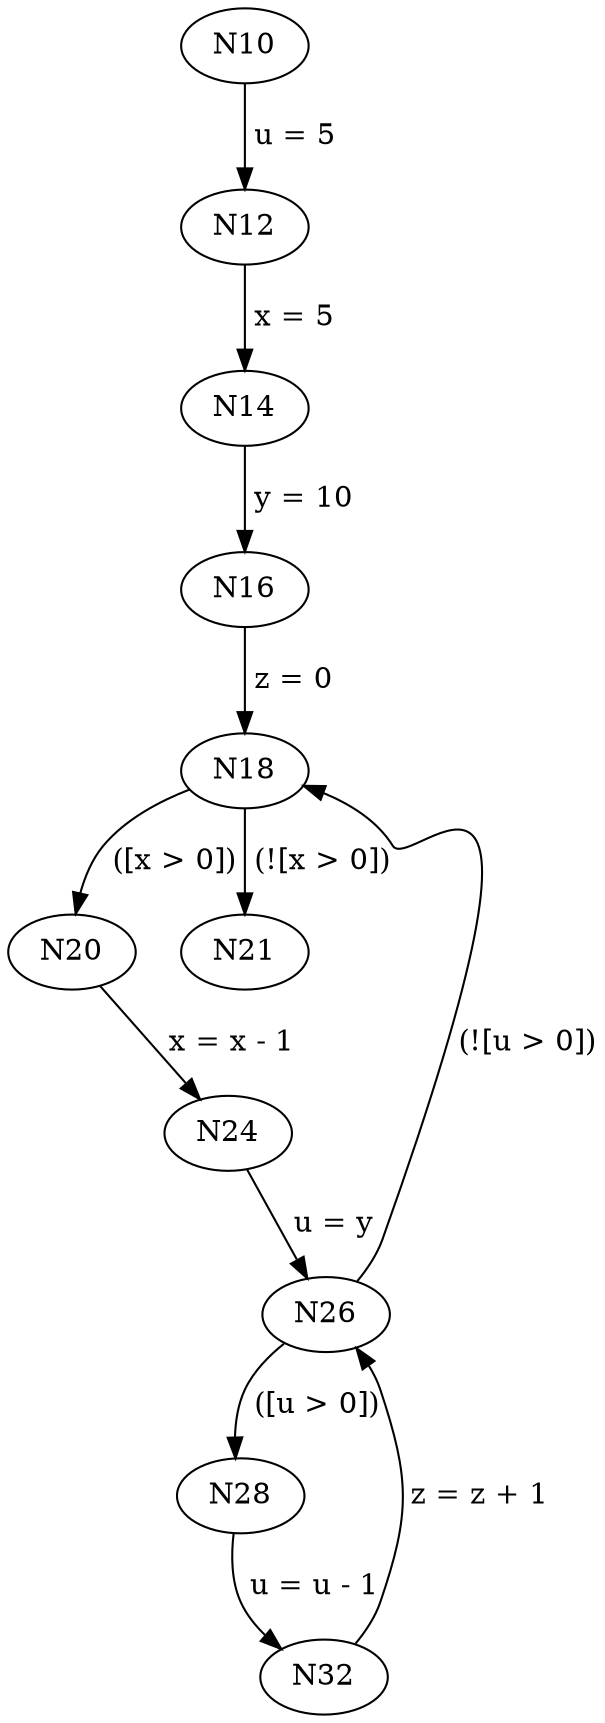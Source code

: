 digraph test {
N10 -> N12 [label=" u = 5"];
N12 -> N14 [label=" x = 5"];
N14 -> N16 [label=" y = 10"];
N16 -> N18 [label=" z = 0"];
N18 -> N20 [label=" ([x > 0])"];
N20 -> N24 [label=" x = x - 1"];
N24 -> N26 [label=" u = y"];
N26 -> N28 [label=" ([u > 0])"];
N28 -> N32 [label=" u = u - 1"];
N32 -> N26 [label=" z = z + 1"];
N26 -> N18 [label=" (![u > 0])"];
N18 -> N21 [label=" (![x > 0])"];
}


